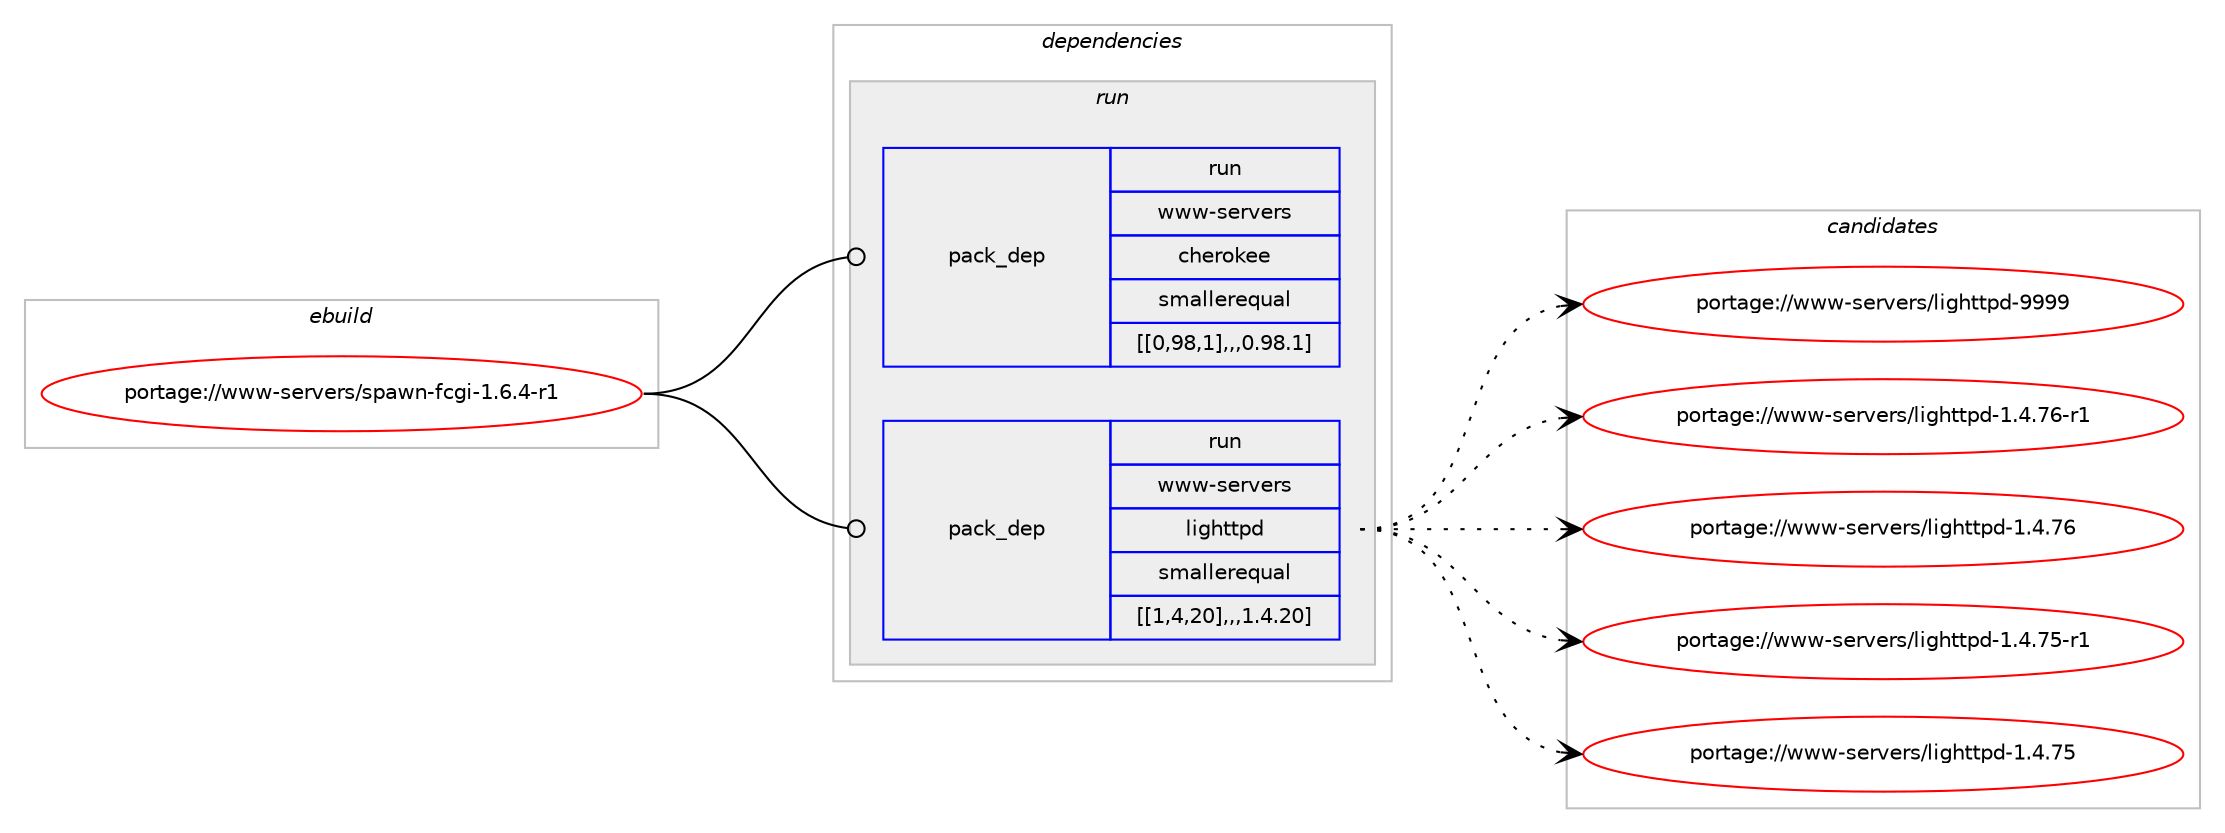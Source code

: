 digraph prolog {

# *************
# Graph options
# *************

newrank=true;
concentrate=true;
compound=true;
graph [rankdir=LR,fontname=Helvetica,fontsize=10,ranksep=1.5];#, ranksep=2.5, nodesep=0.2];
edge  [arrowhead=vee];
node  [fontname=Helvetica,fontsize=10];

# **********
# The ebuild
# **********

subgraph cluster_leftcol {
color=gray;
label=<<i>ebuild</i>>;
id [label="portage://www-servers/spawn-fcgi-1.6.4-r1", color=red, width=4, href="../www-servers/spawn-fcgi-1.6.4-r1.svg"];
}

# ****************
# The dependencies
# ****************

subgraph cluster_midcol {
color=gray;
label=<<i>dependencies</i>>;
subgraph cluster_compile {
fillcolor="#eeeeee";
style=filled;
label=<<i>compile</i>>;
}
subgraph cluster_compileandrun {
fillcolor="#eeeeee";
style=filled;
label=<<i>compile and run</i>>;
}
subgraph cluster_run {
fillcolor="#eeeeee";
style=filled;
label=<<i>run</i>>;
subgraph pack1874 {
dependency2366 [label=<<TABLE BORDER="0" CELLBORDER="1" CELLSPACING="0" CELLPADDING="4" WIDTH="220"><TR><TD ROWSPAN="6" CELLPADDING="30">pack_dep</TD></TR><TR><TD WIDTH="110">run</TD></TR><TR><TD>www-servers</TD></TR><TR><TD>cherokee</TD></TR><TR><TD>smallerequal</TD></TR><TR><TD>[[0,98,1],,,0.98.1]</TD></TR></TABLE>>, shape=none, color=blue];
}
id:e -> dependency2366:w [weight=20,style="solid",arrowhead="odot"];
subgraph pack1875 {
dependency2367 [label=<<TABLE BORDER="0" CELLBORDER="1" CELLSPACING="0" CELLPADDING="4" WIDTH="220"><TR><TD ROWSPAN="6" CELLPADDING="30">pack_dep</TD></TR><TR><TD WIDTH="110">run</TD></TR><TR><TD>www-servers</TD></TR><TR><TD>lighttpd</TD></TR><TR><TD>smallerequal</TD></TR><TR><TD>[[1,4,20],,,1.4.20]</TD></TR></TABLE>>, shape=none, color=blue];
}
id:e -> dependency2367:w [weight=20,style="solid",arrowhead="odot"];
}
}

# **************
# The candidates
# **************

subgraph cluster_choices {
rank=same;
color=gray;
label=<<i>candidates</i>>;

subgraph choice1872 {
color=black;
nodesep=1;
}
subgraph choice1874 {
color=black;
nodesep=1;
choice11911911945115101114118101114115471081051031041161161121004557575757 [label="portage://www-servers/lighttpd-9999", color=red, width=4,href="../www-servers/lighttpd-9999.svg"];
choice1191191194511510111411810111411547108105103104116116112100454946524655544511449 [label="portage://www-servers/lighttpd-1.4.76-r1", color=red, width=4,href="../www-servers/lighttpd-1.4.76-r1.svg"];
choice119119119451151011141181011141154710810510310411611611210045494652465554 [label="portage://www-servers/lighttpd-1.4.76", color=red, width=4,href="../www-servers/lighttpd-1.4.76.svg"];
choice1191191194511510111411810111411547108105103104116116112100454946524655534511449 [label="portage://www-servers/lighttpd-1.4.75-r1", color=red, width=4,href="../www-servers/lighttpd-1.4.75-r1.svg"];
choice119119119451151011141181011141154710810510310411611611210045494652465553 [label="portage://www-servers/lighttpd-1.4.75", color=red, width=4,href="../www-servers/lighttpd-1.4.75.svg"];
dependency2367:e -> choice11911911945115101114118101114115471081051031041161161121004557575757:w [style=dotted,weight="100"];
dependency2367:e -> choice1191191194511510111411810111411547108105103104116116112100454946524655544511449:w [style=dotted,weight="100"];
dependency2367:e -> choice119119119451151011141181011141154710810510310411611611210045494652465554:w [style=dotted,weight="100"];
dependency2367:e -> choice1191191194511510111411810111411547108105103104116116112100454946524655534511449:w [style=dotted,weight="100"];
dependency2367:e -> choice119119119451151011141181011141154710810510310411611611210045494652465553:w [style=dotted,weight="100"];
}
}

}

